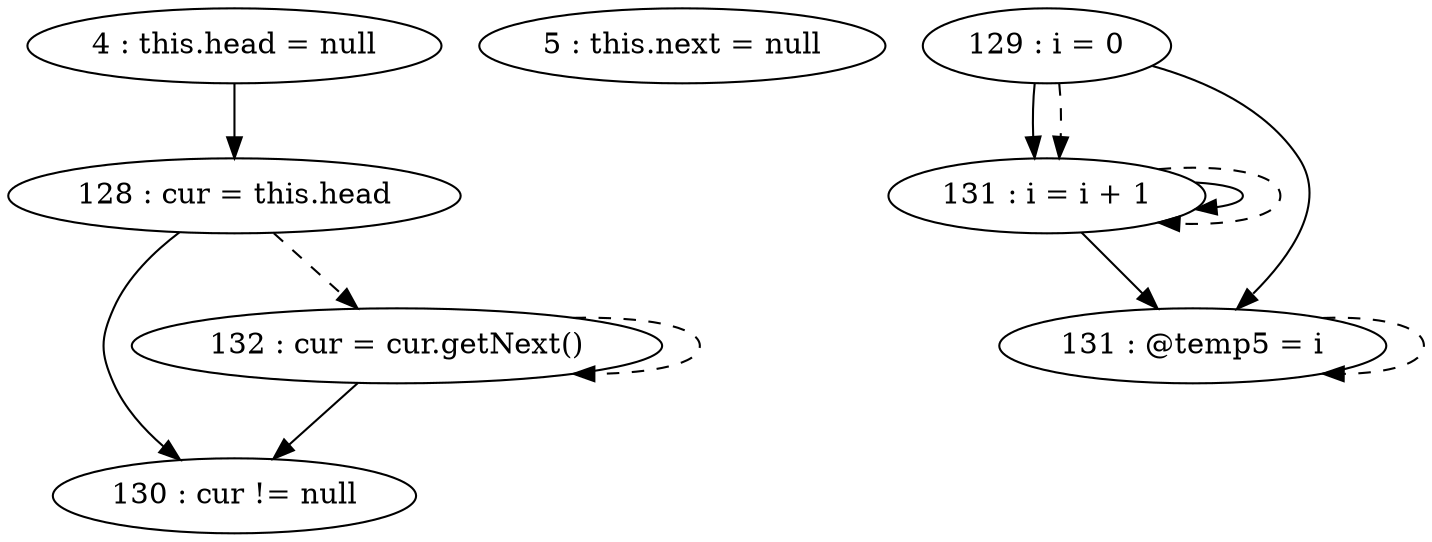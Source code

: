 digraph G {
"4 : this.head = null"
"4 : this.head = null" -> "128 : cur = this.head"
"5 : this.next = null"
"128 : cur = this.head"
"128 : cur = this.head" -> "130 : cur != null"
"128 : cur = this.head" -> "132 : cur = cur.getNext()" [style=dashed]
"129 : i = 0"
"129 : i = 0" -> "131 : i = i + 1"
"129 : i = 0" -> "131 : @temp5 = i"
"129 : i = 0" -> "131 : i = i + 1" [style=dashed]
"130 : cur != null"
"131 : @temp5 = i"
"131 : @temp5 = i" -> "131 : @temp5 = i" [style=dashed]
"131 : i = i + 1"
"131 : i = i + 1" -> "131 : i = i + 1"
"131 : i = i + 1" -> "131 : @temp5 = i"
"131 : i = i + 1" -> "131 : i = i + 1" [style=dashed]
"132 : cur = cur.getNext()"
"132 : cur = cur.getNext()" -> "130 : cur != null"
"132 : cur = cur.getNext()" -> "132 : cur = cur.getNext()" [style=dashed]
"130 : cur != null"
}